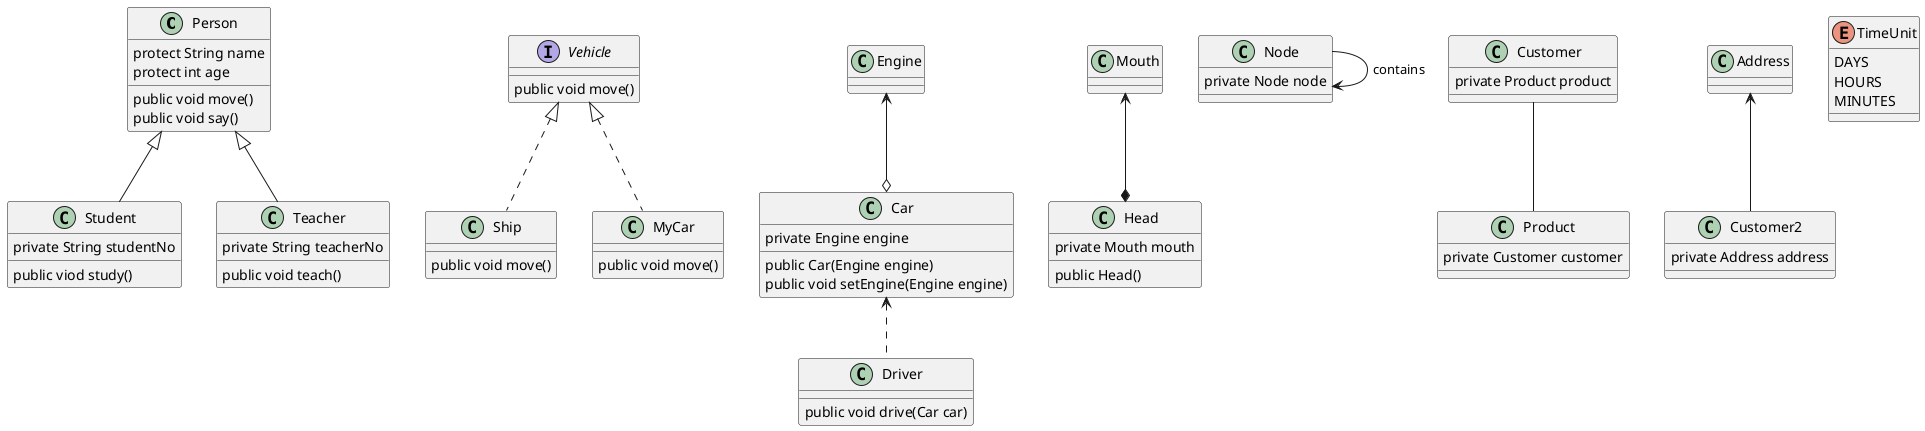 @startuml
'https://plantuml.com/class-diagram

'abstract class AbstractList
'abstract AbstractCollection
'interface List
'interface Collection

'Student extend Person 继承关系
'Teacher extend Person 继承关系
Person <|-- Student
Person <|-- Teacher
class Person{
protect String name
protect int age
public void move()
public void say()
}
class Student{
private String studentNo
public viod study()
}
class Teacher{
private String teacherNo
public void teach()
}

'Ship implement Vehicle 接口实现关系
'MyCar implement Vehicle
Vehicle <|.. Ship
Vehicle <|.. MyCar
interface Vehicle{
public void move()
}
class Ship{
public void move()
}
class MyCar{
public void move()
}

'依赖关系
Car <.. Driver
class Driver{
public void drive(Car car)
}
'组合关系
Mouth <--* Head
class Head{
private Mouth mouth
public Head()
}
'聚合关系
Engine <--o Car
class Car{
private Engine engine
public Car(Engine engine)
public void setEngine(Engine engine)
}
'自关联
Node --> Node : contains
class Node{
private Node node
}

'双向关联
Customer -- Product
class Customer{
private Product product
}
class Product{
private Customer customer
}

'单向关联
Address <-- Customer2
class Customer2{
private Address address
}

enum TimeUnit {
DAYS
HOURS
MINUTES
}

@enduml